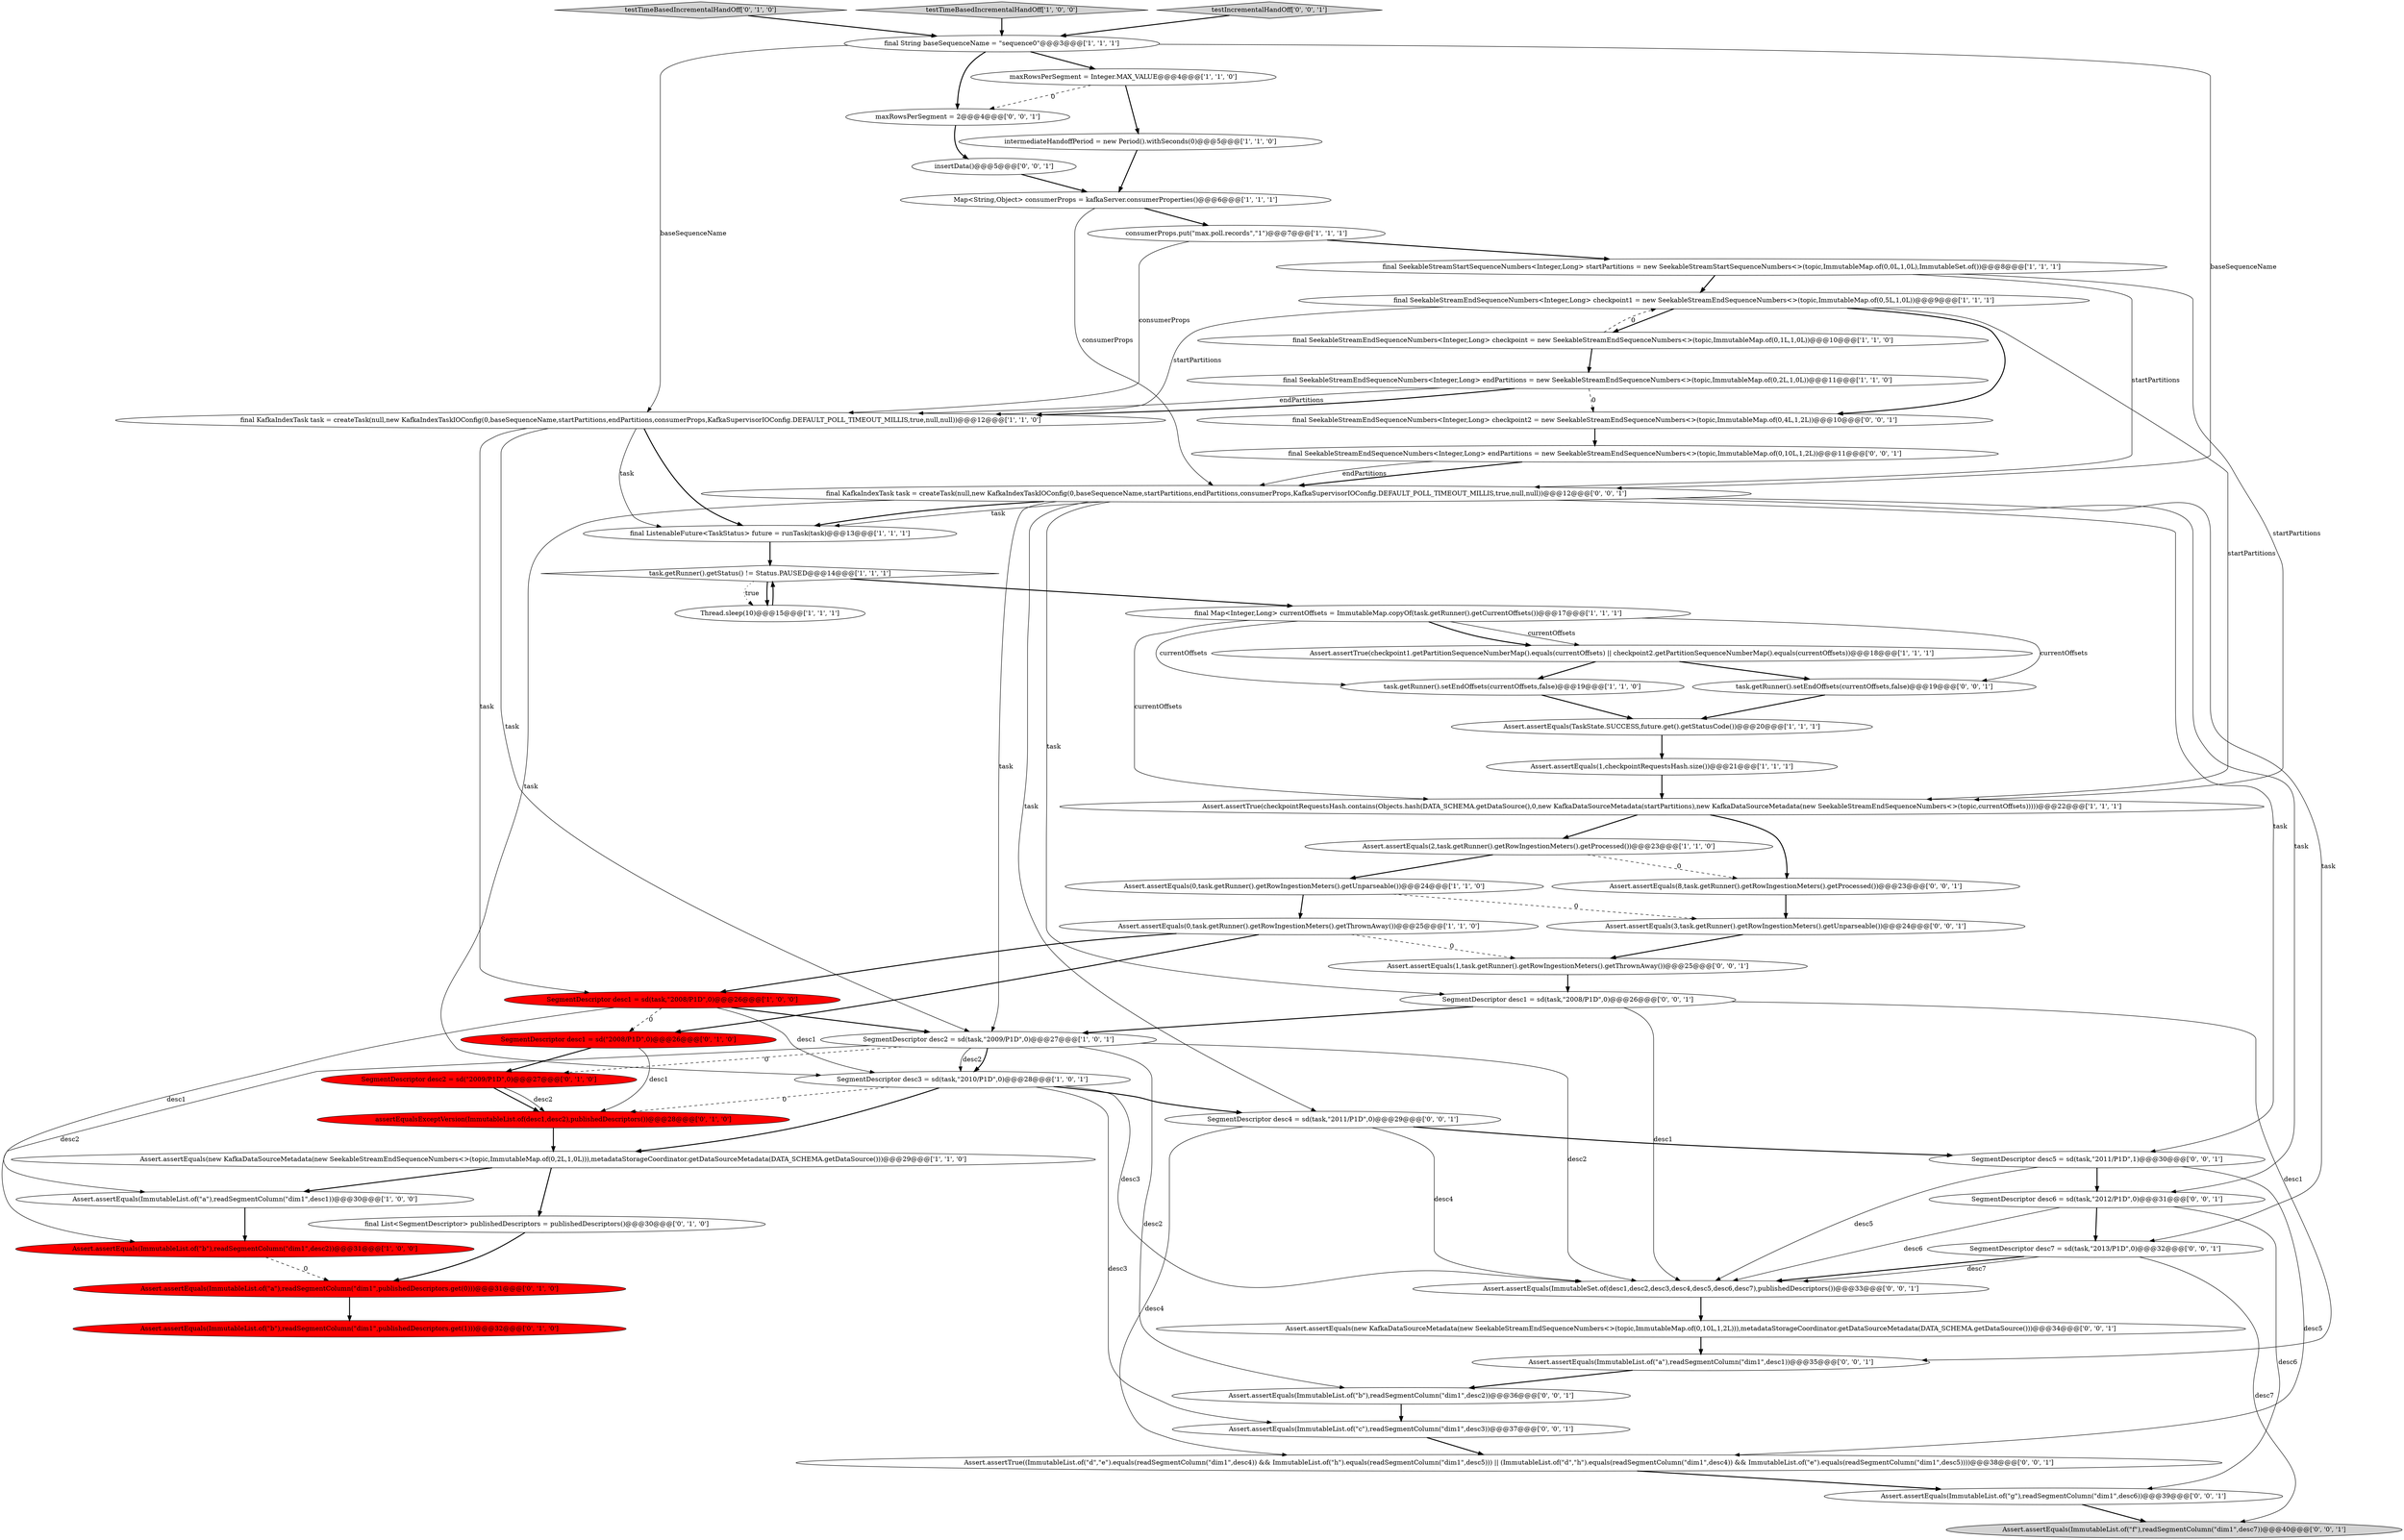 digraph {
52 [style = filled, label = "Assert.assertEquals(ImmutableList.of(\"f\"),readSegmentColumn(\"dim1\",desc7))@@@40@@@['0', '0', '1']", fillcolor = lightgray, shape = ellipse image = "AAA0AAABBB3BBB"];
30 [style = filled, label = "assertEqualsExceptVersion(ImmutableList.of(desc1,desc2),publishedDescriptors())@@@28@@@['0', '1', '0']", fillcolor = red, shape = ellipse image = "AAA1AAABBB2BBB"];
1 [style = filled, label = "Assert.assertTrue(checkpointRequestsHash.contains(Objects.hash(DATA_SCHEMA.getDataSource(),0,new KafkaDataSourceMetadata(startPartitions),new KafkaDataSourceMetadata(new SeekableStreamEndSequenceNumbers<>(topic,currentOffsets)))))@@@22@@@['1', '1', '1']", fillcolor = white, shape = ellipse image = "AAA0AAABBB1BBB"];
34 [style = filled, label = "testTimeBasedIncrementalHandOff['0', '1', '0']", fillcolor = lightgray, shape = diamond image = "AAA0AAABBB2BBB"];
53 [style = filled, label = "SegmentDescriptor desc6 = sd(task,\"2012/P1D\",0)@@@31@@@['0', '0', '1']", fillcolor = white, shape = ellipse image = "AAA0AAABBB3BBB"];
0 [style = filled, label = "final SeekableStreamEndSequenceNumbers<Integer,Long> endPartitions = new SeekableStreamEndSequenceNumbers<>(topic,ImmutableMap.of(0,2L,1,0L))@@@11@@@['1', '1', '0']", fillcolor = white, shape = ellipse image = "AAA0AAABBB1BBB"];
58 [style = filled, label = "final SeekableStreamEndSequenceNumbers<Integer,Long> endPartitions = new SeekableStreamEndSequenceNumbers<>(topic,ImmutableMap.of(0,10L,1,2L))@@@11@@@['0', '0', '1']", fillcolor = white, shape = ellipse image = "AAA0AAABBB3BBB"];
29 [style = filled, label = "SegmentDescriptor desc2 = sd(\"2009/P1D\",0)@@@27@@@['0', '1', '0']", fillcolor = red, shape = ellipse image = "AAA1AAABBB2BBB"];
4 [style = filled, label = "Assert.assertEquals(0,task.getRunner().getRowIngestionMeters().getThrownAway())@@@25@@@['1', '1', '0']", fillcolor = white, shape = ellipse image = "AAA0AAABBB1BBB"];
17 [style = filled, label = "Assert.assertEquals(2,task.getRunner().getRowIngestionMeters().getProcessed())@@@23@@@['1', '1', '0']", fillcolor = white, shape = ellipse image = "AAA0AAABBB1BBB"];
24 [style = filled, label = "final KafkaIndexTask task = createTask(null,new KafkaIndexTaskIOConfig(0,baseSequenceName,startPartitions,endPartitions,consumerProps,KafkaSupervisorIOConfig.DEFAULT_POLL_TIMEOUT_MILLIS,true,null,null))@@@12@@@['1', '1', '0']", fillcolor = white, shape = ellipse image = "AAA0AAABBB1BBB"];
27 [style = filled, label = "Assert.assertEquals(ImmutableList.of(\"a\"),readSegmentColumn(\"dim1\",desc1))@@@30@@@['1', '0', '0']", fillcolor = white, shape = ellipse image = "AAA0AAABBB1BBB"];
3 [style = filled, label = "SegmentDescriptor desc1 = sd(task,\"2008/P1D\",0)@@@26@@@['1', '0', '0']", fillcolor = red, shape = ellipse image = "AAA1AAABBB1BBB"];
11 [style = filled, label = "Assert.assertEquals(ImmutableList.of(\"b\"),readSegmentColumn(\"dim1\",desc2))@@@31@@@['1', '0', '0']", fillcolor = red, shape = ellipse image = "AAA1AAABBB1BBB"];
47 [style = filled, label = "insertData()@@@5@@@['0', '0', '1']", fillcolor = white, shape = ellipse image = "AAA0AAABBB3BBB"];
42 [style = filled, label = "Assert.assertEquals(ImmutableSet.of(desc1,desc2,desc3,desc4,desc5,desc6,desc7),publishedDescriptors())@@@33@@@['0', '0', '1']", fillcolor = white, shape = ellipse image = "AAA0AAABBB3BBB"];
48 [style = filled, label = "final SeekableStreamEndSequenceNumbers<Integer,Long> checkpoint2 = new SeekableStreamEndSequenceNumbers<>(topic,ImmutableMap.of(0,4L,1,2L))@@@10@@@['0', '0', '1']", fillcolor = white, shape = ellipse image = "AAA0AAABBB3BBB"];
8 [style = filled, label = "final SeekableStreamStartSequenceNumbers<Integer,Long> startPartitions = new SeekableStreamStartSequenceNumbers<>(topic,ImmutableMap.of(0,0L,1,0L),ImmutableSet.of())@@@8@@@['1', '1', '1']", fillcolor = white, shape = ellipse image = "AAA0AAABBB1BBB"];
10 [style = filled, label = "SegmentDescriptor desc2 = sd(task,\"2009/P1D\",0)@@@27@@@['1', '0', '1']", fillcolor = white, shape = ellipse image = "AAA0AAABBB1BBB"];
13 [style = filled, label = "final SeekableStreamEndSequenceNumbers<Integer,Long> checkpoint = new SeekableStreamEndSequenceNumbers<>(topic,ImmutableMap.of(0,1L,1,0L))@@@10@@@['1', '1', '0']", fillcolor = white, shape = ellipse image = "AAA0AAABBB1BBB"];
31 [style = filled, label = "Assert.assertEquals(ImmutableList.of(\"b\"),readSegmentColumn(\"dim1\",publishedDescriptors.get(1)))@@@32@@@['0', '1', '0']", fillcolor = red, shape = ellipse image = "AAA1AAABBB2BBB"];
9 [style = filled, label = "final SeekableStreamEndSequenceNumbers<Integer,Long> checkpoint1 = new SeekableStreamEndSequenceNumbers<>(topic,ImmutableMap.of(0,5L,1,0L))@@@9@@@['1', '1', '1']", fillcolor = white, shape = ellipse image = "AAA0AAABBB1BBB"];
6 [style = filled, label = "final ListenableFuture<TaskStatus> future = runTask(task)@@@13@@@['1', '1', '1']", fillcolor = white, shape = ellipse image = "AAA0AAABBB1BBB"];
2 [style = filled, label = "consumerProps.put(\"max.poll.records\",\"1\")@@@7@@@['1', '1', '1']", fillcolor = white, shape = ellipse image = "AAA0AAABBB1BBB"];
37 [style = filled, label = "Assert.assertTrue((ImmutableList.of(\"d\",\"e\").equals(readSegmentColumn(\"dim1\",desc4)) && ImmutableList.of(\"h\").equals(readSegmentColumn(\"dim1\",desc5))) || (ImmutableList.of(\"d\",\"h\").equals(readSegmentColumn(\"dim1\",desc4)) && ImmutableList.of(\"e\").equals(readSegmentColumn(\"dim1\",desc5))))@@@38@@@['0', '0', '1']", fillcolor = white, shape = ellipse image = "AAA0AAABBB3BBB"];
46 [style = filled, label = "Assert.assertEquals(new KafkaDataSourceMetadata(new SeekableStreamEndSequenceNumbers<>(topic,ImmutableMap.of(0,10L,1,2L))),metadataStorageCoordinator.getDataSourceMetadata(DATA_SCHEMA.getDataSource()))@@@34@@@['0', '0', '1']", fillcolor = white, shape = ellipse image = "AAA0AAABBB3BBB"];
25 [style = filled, label = "task.getRunner().setEndOffsets(currentOffsets,false)@@@19@@@['1', '1', '0']", fillcolor = white, shape = ellipse image = "AAA0AAABBB1BBB"];
19 [style = filled, label = "final Map<Integer,Long> currentOffsets = ImmutableMap.copyOf(task.getRunner().getCurrentOffsets())@@@17@@@['1', '1', '1']", fillcolor = white, shape = ellipse image = "AAA0AAABBB1BBB"];
35 [style = filled, label = "SegmentDescriptor desc1 = sd(\"2008/P1D\",0)@@@26@@@['0', '1', '0']", fillcolor = red, shape = ellipse image = "AAA1AAABBB2BBB"];
51 [style = filled, label = "SegmentDescriptor desc1 = sd(task,\"2008/P1D\",0)@@@26@@@['0', '0', '1']", fillcolor = white, shape = ellipse image = "AAA0AAABBB3BBB"];
28 [style = filled, label = "task.getRunner().getStatus() != Status.PAUSED@@@14@@@['1', '1', '1']", fillcolor = white, shape = diamond image = "AAA0AAABBB1BBB"];
49 [style = filled, label = "Assert.assertEquals(8,task.getRunner().getRowIngestionMeters().getProcessed())@@@23@@@['0', '0', '1']", fillcolor = white, shape = ellipse image = "AAA0AAABBB3BBB"];
55 [style = filled, label = "SegmentDescriptor desc4 = sd(task,\"2011/P1D\",0)@@@29@@@['0', '0', '1']", fillcolor = white, shape = ellipse image = "AAA0AAABBB3BBB"];
18 [style = filled, label = "final String baseSequenceName = \"sequence0\"@@@3@@@['1', '1', '1']", fillcolor = white, shape = ellipse image = "AAA0AAABBB1BBB"];
32 [style = filled, label = "final List<SegmentDescriptor> publishedDescriptors = publishedDescriptors()@@@30@@@['0', '1', '0']", fillcolor = white, shape = ellipse image = "AAA0AAABBB2BBB"];
41 [style = filled, label = "Assert.assertEquals(ImmutableList.of(\"g\"),readSegmentColumn(\"dim1\",desc6))@@@39@@@['0', '0', '1']", fillcolor = white, shape = ellipse image = "AAA0AAABBB3BBB"];
16 [style = filled, label = "SegmentDescriptor desc3 = sd(task,\"2010/P1D\",0)@@@28@@@['1', '0', '1']", fillcolor = white, shape = ellipse image = "AAA0AAABBB1BBB"];
12 [style = filled, label = "Assert.assertEquals(1,checkpointRequestsHash.size())@@@21@@@['1', '1', '1']", fillcolor = white, shape = ellipse image = "AAA0AAABBB1BBB"];
50 [style = filled, label = "final KafkaIndexTask task = createTask(null,new KafkaIndexTaskIOConfig(0,baseSequenceName,startPartitions,endPartitions,consumerProps,KafkaSupervisorIOConfig.DEFAULT_POLL_TIMEOUT_MILLIS,true,null,null))@@@12@@@['0', '0', '1']", fillcolor = white, shape = ellipse image = "AAA0AAABBB3BBB"];
40 [style = filled, label = "Assert.assertEquals(3,task.getRunner().getRowIngestionMeters().getUnparseable())@@@24@@@['0', '0', '1']", fillcolor = white, shape = ellipse image = "AAA0AAABBB3BBB"];
22 [style = filled, label = "Map<String,Object> consumerProps = kafkaServer.consumerProperties()@@@6@@@['1', '1', '1']", fillcolor = white, shape = ellipse image = "AAA0AAABBB1BBB"];
45 [style = filled, label = "Assert.assertEquals(1,task.getRunner().getRowIngestionMeters().getThrownAway())@@@25@@@['0', '0', '1']", fillcolor = white, shape = ellipse image = "AAA0AAABBB3BBB"];
36 [style = filled, label = "Assert.assertEquals(ImmutableList.of(\"c\"),readSegmentColumn(\"dim1\",desc3))@@@37@@@['0', '0', '1']", fillcolor = white, shape = ellipse image = "AAA0AAABBB3BBB"];
20 [style = filled, label = "Assert.assertTrue(checkpoint1.getPartitionSequenceNumberMap().equals(currentOffsets) || checkpoint2.getPartitionSequenceNumberMap().equals(currentOffsets))@@@18@@@['1', '1', '1']", fillcolor = white, shape = ellipse image = "AAA0AAABBB1BBB"];
44 [style = filled, label = "SegmentDescriptor desc5 = sd(task,\"2011/P1D\",1)@@@30@@@['0', '0', '1']", fillcolor = white, shape = ellipse image = "AAA0AAABBB3BBB"];
39 [style = filled, label = "Assert.assertEquals(ImmutableList.of(\"b\"),readSegmentColumn(\"dim1\",desc2))@@@36@@@['0', '0', '1']", fillcolor = white, shape = ellipse image = "AAA0AAABBB3BBB"];
57 [style = filled, label = "Assert.assertEquals(ImmutableList.of(\"a\"),readSegmentColumn(\"dim1\",desc1))@@@35@@@['0', '0', '1']", fillcolor = white, shape = ellipse image = "AAA0AAABBB3BBB"];
38 [style = filled, label = "task.getRunner().setEndOffsets(currentOffsets,false)@@@19@@@['0', '0', '1']", fillcolor = white, shape = ellipse image = "AAA0AAABBB3BBB"];
7 [style = filled, label = "maxRowsPerSegment = Integer.MAX_VALUE@@@4@@@['1', '1', '0']", fillcolor = white, shape = ellipse image = "AAA0AAABBB1BBB"];
23 [style = filled, label = "Assert.assertEquals(new KafkaDataSourceMetadata(new SeekableStreamEndSequenceNumbers<>(topic,ImmutableMap.of(0,2L,1,0L))),metadataStorageCoordinator.getDataSourceMetadata(DATA_SCHEMA.getDataSource()))@@@29@@@['1', '1', '0']", fillcolor = white, shape = ellipse image = "AAA0AAABBB1BBB"];
21 [style = filled, label = "intermediateHandoffPeriod = new Period().withSeconds(0)@@@5@@@['1', '1', '0']", fillcolor = white, shape = ellipse image = "AAA0AAABBB1BBB"];
26 [style = filled, label = "testTimeBasedIncrementalHandOff['1', '0', '0']", fillcolor = lightgray, shape = diamond image = "AAA0AAABBB1BBB"];
43 [style = filled, label = "maxRowsPerSegment = 2@@@4@@@['0', '0', '1']", fillcolor = white, shape = ellipse image = "AAA0AAABBB3BBB"];
33 [style = filled, label = "Assert.assertEquals(ImmutableList.of(\"a\"),readSegmentColumn(\"dim1\",publishedDescriptors.get(0)))@@@31@@@['0', '1', '0']", fillcolor = red, shape = ellipse image = "AAA1AAABBB2BBB"];
56 [style = filled, label = "SegmentDescriptor desc7 = sd(task,\"2013/P1D\",0)@@@32@@@['0', '0', '1']", fillcolor = white, shape = ellipse image = "AAA0AAABBB3BBB"];
5 [style = filled, label = "Assert.assertEquals(0,task.getRunner().getRowIngestionMeters().getUnparseable())@@@24@@@['1', '1', '0']", fillcolor = white, shape = ellipse image = "AAA0AAABBB1BBB"];
14 [style = filled, label = "Assert.assertEquals(TaskState.SUCCESS,future.get().getStatusCode())@@@20@@@['1', '1', '1']", fillcolor = white, shape = ellipse image = "AAA0AAABBB1BBB"];
15 [style = filled, label = "Thread.sleep(10)@@@15@@@['1', '1', '1']", fillcolor = white, shape = ellipse image = "AAA0AAABBB1BBB"];
54 [style = filled, label = "testIncrementalHandOff['0', '0', '1']", fillcolor = lightgray, shape = diamond image = "AAA0AAABBB3BBB"];
58->50 [style = bold, label=""];
16->55 [style = bold, label=""];
44->42 [style = solid, label="desc5"];
53->42 [style = solid, label="desc6"];
29->30 [style = bold, label=""];
19->38 [style = solid, label="currentOffsets"];
11->33 [style = dashed, label="0"];
28->15 [style = dotted, label="true"];
34->18 [style = bold, label=""];
19->25 [style = solid, label="currentOffsets"];
5->40 [style = dashed, label="0"];
25->14 [style = bold, label=""];
51->10 [style = bold, label=""];
44->53 [style = bold, label=""];
47->22 [style = bold, label=""];
16->36 [style = solid, label="desc3"];
8->50 [style = solid, label="startPartitions"];
10->11 [style = solid, label="desc2"];
57->39 [style = bold, label=""];
0->24 [style = bold, label=""];
9->13 [style = bold, label=""];
50->10 [style = solid, label="task"];
51->57 [style = solid, label="desc1"];
49->40 [style = bold, label=""];
29->30 [style = solid, label="desc2"];
3->16 [style = solid, label="desc1"];
4->3 [style = bold, label=""];
17->5 [style = bold, label=""];
10->16 [style = solid, label="desc2"];
24->3 [style = solid, label="task"];
42->46 [style = bold, label=""];
35->30 [style = solid, label="desc1"];
19->20 [style = bold, label=""];
7->43 [style = dashed, label="0"];
9->48 [style = bold, label=""];
1->49 [style = bold, label=""];
13->9 [style = dashed, label="0"];
20->38 [style = bold, label=""];
10->29 [style = dashed, label="0"];
12->1 [style = bold, label=""];
20->25 [style = bold, label=""];
1->17 [style = bold, label=""];
51->42 [style = solid, label="desc1"];
3->10 [style = bold, label=""];
10->42 [style = solid, label="desc2"];
43->47 [style = bold, label=""];
9->1 [style = solid, label="startPartitions"];
53->41 [style = solid, label="desc6"];
27->11 [style = bold, label=""];
50->56 [style = solid, label="task"];
21->22 [style = bold, label=""];
28->19 [style = bold, label=""];
53->56 [style = bold, label=""];
36->37 [style = bold, label=""];
56->52 [style = solid, label="desc7"];
18->7 [style = bold, label=""];
50->51 [style = solid, label="task"];
50->44 [style = solid, label="task"];
13->0 [style = bold, label=""];
48->58 [style = bold, label=""];
3->35 [style = dashed, label="0"];
22->2 [style = bold, label=""];
35->29 [style = bold, label=""];
18->24 [style = solid, label="baseSequenceName"];
45->51 [style = bold, label=""];
37->41 [style = bold, label=""];
19->20 [style = solid, label="currentOffsets"];
23->32 [style = bold, label=""];
16->23 [style = bold, label=""];
50->53 [style = solid, label="task"];
32->33 [style = bold, label=""];
18->50 [style = solid, label="baseSequenceName"];
4->45 [style = dashed, label="0"];
10->16 [style = bold, label=""];
16->30 [style = dashed, label="0"];
15->28 [style = bold, label=""];
5->4 [style = bold, label=""];
58->50 [style = solid, label="endPartitions"];
24->10 [style = solid, label="task"];
46->57 [style = bold, label=""];
50->55 [style = solid, label="task"];
55->37 [style = solid, label="desc4"];
9->24 [style = solid, label="startPartitions"];
22->50 [style = solid, label="consumerProps"];
55->42 [style = solid, label="desc4"];
4->35 [style = bold, label=""];
50->6 [style = bold, label=""];
44->37 [style = solid, label="desc5"];
28->15 [style = bold, label=""];
23->27 [style = bold, label=""];
50->16 [style = solid, label="task"];
30->23 [style = bold, label=""];
16->42 [style = solid, label="desc3"];
17->49 [style = dashed, label="0"];
19->1 [style = solid, label="currentOffsets"];
3->27 [style = solid, label="desc1"];
38->14 [style = bold, label=""];
56->42 [style = bold, label=""];
41->52 [style = bold, label=""];
0->24 [style = solid, label="endPartitions"];
50->6 [style = solid, label="task"];
55->44 [style = bold, label=""];
0->48 [style = dashed, label="0"];
54->18 [style = bold, label=""];
18->43 [style = bold, label=""];
24->6 [style = solid, label="task"];
10->39 [style = solid, label="desc2"];
14->12 [style = bold, label=""];
8->1 [style = solid, label="startPartitions"];
56->42 [style = solid, label="desc7"];
8->9 [style = bold, label=""];
7->21 [style = bold, label=""];
33->31 [style = bold, label=""];
40->45 [style = bold, label=""];
2->24 [style = solid, label="consumerProps"];
24->6 [style = bold, label=""];
39->36 [style = bold, label=""];
2->8 [style = bold, label=""];
6->28 [style = bold, label=""];
26->18 [style = bold, label=""];
}
